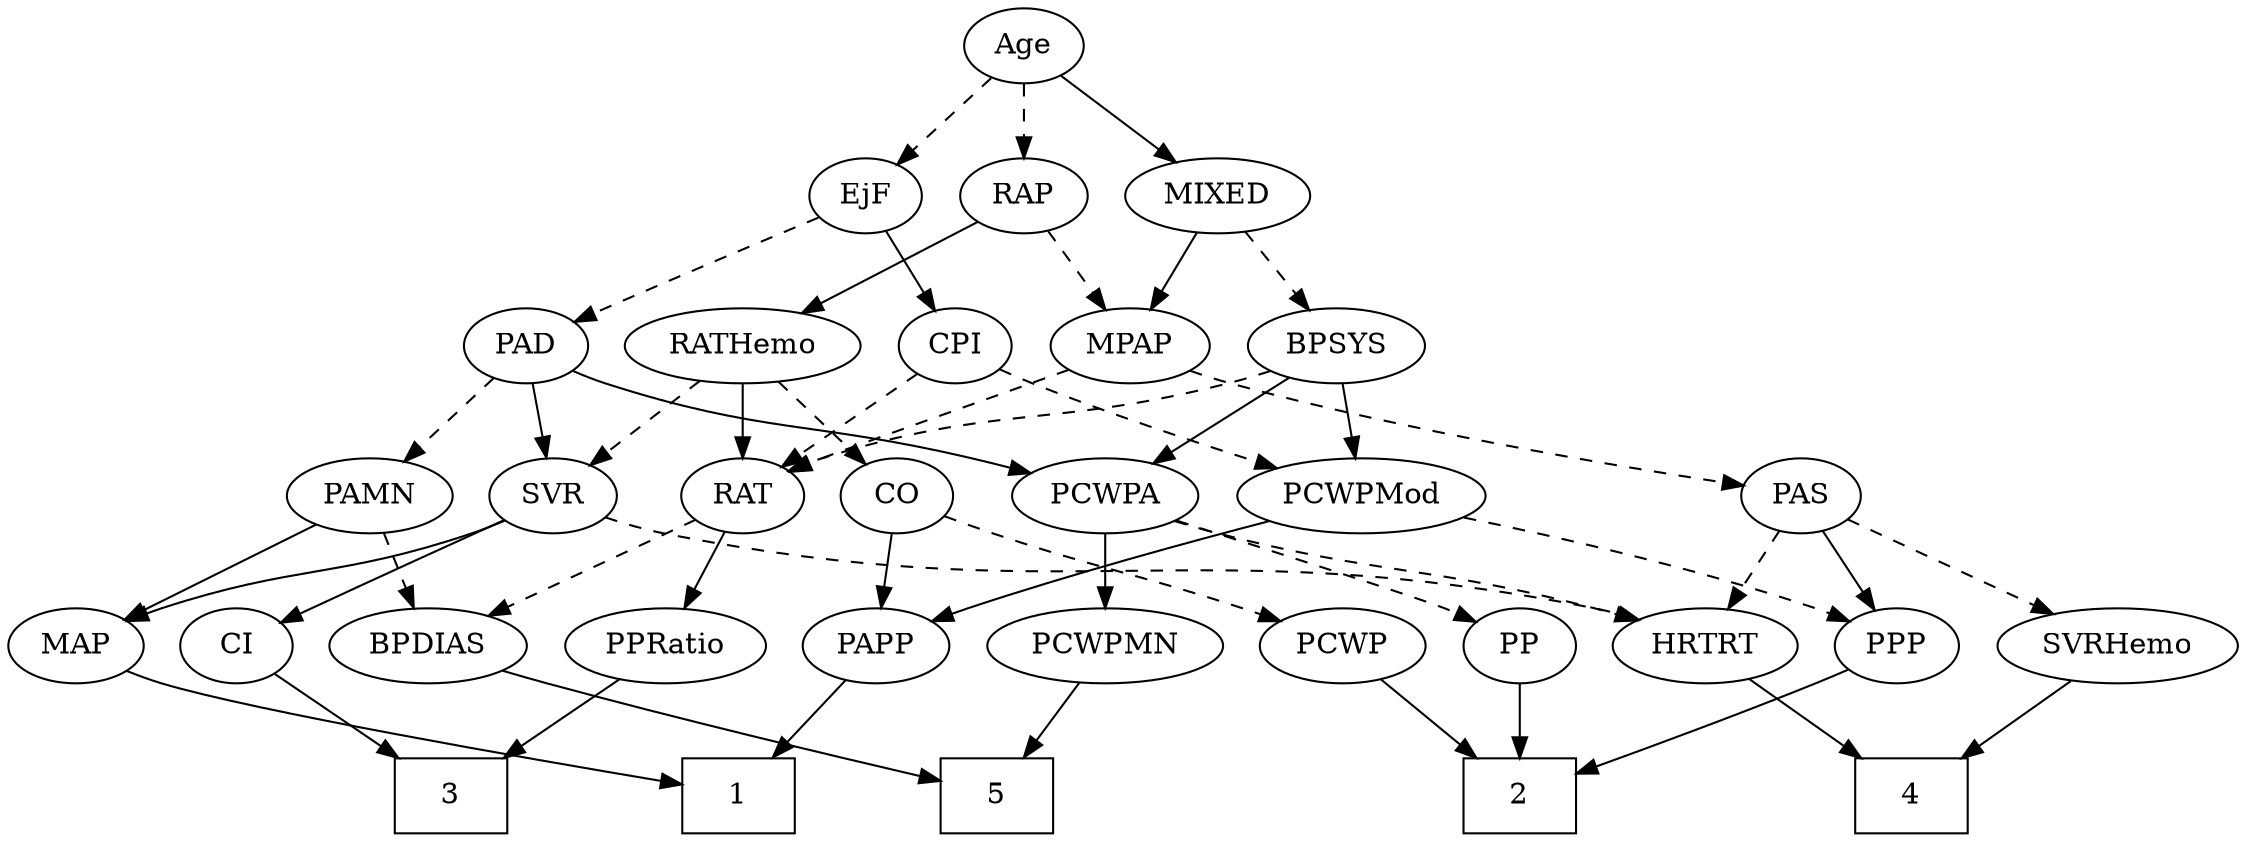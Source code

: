 strict digraph {
	graph [bb="0,0,980.59,396"];
	node [label="\N"];
	1	[height=0.5,
		pos="822.05,18",
		shape=box,
		width=0.75];
	2	[height=0.5,
		pos="315.05,18",
		shape=box,
		width=0.75];
	3	[height=0.5,
		pos="614.05,18",
		shape=box,
		width=0.75];
	4	[height=0.5,
		pos="104.05,18",
		shape=box,
		width=0.75];
	5	[height=0.5,
		pos="516.05,18",
		shape=box,
		width=0.75];
	Age	[height=0.5,
		pos="558.05,378",
		width=0.75];
	EjF	[height=0.5,
		pos="631.05,306",
		width=0.75];
	Age -> EjF	[pos="e,616.29,321.14 572.82,362.83 583.21,352.87 597.29,339.37 609,328.14",
		style=dashed];
	RAP	[height=0.5,
		pos="558.05,306",
		width=0.77632];
	Age -> RAP	[pos="e,558.05,324.1 558.05,359.7 558.05,351.98 558.05,342.71 558.05,334.11",
		style=dashed];
	MIXED	[height=0.5,
		pos="472.05,306",
		width=1.1193];
	Age -> MIXED	[pos="e,490.67,322.16 541.46,363.5 529.3,353.61 512.54,339.96 498.54,328.56",
		style=solid];
	PAD	[height=0.5,
		pos="782.05,234",
		width=0.79437];
	EjF -> PAD	[pos="e,759.46,245.47 652.68,294.97 678.18,283.15 720.77,263.4 750.08,249.82",
		style=dashed];
	CPI	[height=0.5,
		pos="592.05,234",
		width=0.75];
	EjF -> CPI	[pos="e,601.04,251.15 622,288.76 617.23,280.19 611.26,269.49 605.92,259.9",
		style=solid];
	MPAP	[height=0.5,
		pos="512.05,234",
		width=0.97491];
	RAP -> MPAP	[pos="e,522.76,251.31 547.61,289.12 541.92,280.47 534.77,269.58 528.36,259.83",
		style=dashed];
	RATHemo	[height=0.5,
		pos="686.05,234",
		width=1.3721];
	RAP -> RATHemo	[pos="e,659.77,249.37 578.61,293.75 598.08,283.11 627.69,266.91 650.9,254.22",
		style=solid];
	MIXED -> MPAP	[pos="e,502.63,251.47 481.53,288.41 486.31,280.04 492.21,269.71 497.55,260.37",
		style=solid];
	BPSYS	[height=0.5,
		pos="421.05,234",
		width=1.0471];
	MIXED -> BPSYS	[pos="e,432.81,251.15 460.22,288.76 453.84,280.02 445.85,269.05 438.76,259.31",
		style=dashed];
	PAS	[height=0.5,
		pos="201.05,162",
		width=0.75];
	MPAP -> PAS	[pos="e,227.18,166.65 485.77,222 480,219.82 473.87,217.69 468.05,216 386.94,192.47 288.97,175.97 237.2,168.14",
		style=dashed];
	RAT	[height=0.5,
		pos="606.05,162",
		width=0.75827];
	MPAP -> RAT	[pos="e,588.64,175.96 531.07,218.83 545.28,208.25 564.86,193.67 580.45,182.06",
		style=dashed];
	BPSYS -> RAT	[pos="e,584.89,173.43 450.12,222.45 456.05,220.3 462.24,218.07 468.05,216 513.32,199.82 525.59,198.29 570.05,180 571.87,179.25 573.73,\
178.46 575.6,177.64",
		style=dashed];
	PCWPMod	[height=0.5,
		pos="509.05,162",
		width=1.4443];
	BPSYS -> PCWPMod	[pos="e,489.19,178.8 439.71,218.15 451.74,208.58 467.61,195.96 481.13,185.21",
		style=solid];
	PCWPA	[height=0.5,
		pos="397.05,162",
		width=1.1555];
	BPSYS -> PCWPA	[pos="e,402.97,180.28 415.24,216.05 412.53,208.18 409.26,198.62 406.23,189.79",
		style=solid];
	PAMN	[height=0.5,
		pos="853.05,162",
		width=1.011];
	PAD -> PAMN	[pos="e,837.37,178.46 796.76,218.5 806.39,209 819.19,196.38 830.14,185.58",
		style=dashed];
	SVR	[height=0.5,
		pos="771.05,162",
		width=0.77632];
	PAD -> SVR	[pos="e,773.76,180.28 779.38,216.05 778.17,208.35 776.71,199.03 775.35,190.36",
		style=solid];
	PAD -> PCWPA	[pos="e,427.51,174.26 760.36,221.96 755.13,219.68 749.48,217.51 744.05,216 616.35,180.54 577.34,209.1 448.05,180 444.47,179.19 440.78,\
178.24 437.11,177.19",
		style=solid];
	CO	[height=0.5,
		pos="686.05,162",
		width=0.75];
	PCWP	[height=0.5,
		pos="395.05,90",
		width=0.97491];
	CO -> PCWP	[pos="e,421.29,102.09 663.94,151.5 657.03,148.79 649.3,146.02 642.05,144 553.79,119.37 527.3,132.63 439.05,108 436.4,107.26 433.69,106.43 \
430.99,105.53",
		style=dashed];
	PAPP	[height=0.5,
		pos="695.05,90",
		width=0.88464];
	CO -> PAPP	[pos="e,692.82,108.28 688.22,144.05 689.22,136.35 690.41,127.03 691.53,118.36",
		style=solid];
	SVRHemo	[height=0.5,
		pos="50.046,90",
		width=1.3902];
	PAS -> SVRHemo	[pos="e,79.42,104.62 179.41,150.97 155.82,140.03 117.59,122.31 88.789,108.96",
		style=dashed];
	PPP	[height=0.5,
		pos="243.05,90",
		width=0.75];
	PAS -> PPP	[pos="e,233.26,107.31 210.58,145.12 215.71,136.56 222.17,125.8 227.97,116.13",
		style=solid];
	HRTRT	[height=0.5,
		pos="158.05,90",
		width=1.1013];
	PAS -> HRTRT	[pos="e,168.36,107.8 191.29,145.12 186.11,136.68 179.61,126.1 173.74,116.55",
		style=dashed];
	BPDIAS	[height=0.5,
		pos="787.05,90",
		width=1.1735];
	PAMN -> BPDIAS	[pos="e,802.11,106.98 838.4,145.46 829.8,136.35 818.77,124.65 809.14,114.43",
		style=dashed];
	MAP	[height=0.5,
		pos="950.05,90",
		width=0.84854];
	PAMN -> MAP	[pos="e,931.43,104.43 872.67,146.83 887.15,136.39 907.03,122.04 923.01,110.51",
		style=solid];
	RATHemo -> CO	[pos="e,686.05,180.1 686.05,215.7 686.05,207.98 686.05,198.71 686.05,190.11",
		style=dashed];
	RATHemo -> RAT	[pos="e,621.96,176.93 667.89,217.12 656.55,207.19 641.82,194.3 629.58,183.6",
		style=solid];
	RATHemo -> SVR	[pos="e,754.42,176.7 705.33,217.12 717.58,207.03 733.54,193.88 746.67,183.07",
		style=dashed];
	CPI -> RAT	[pos="e,602.59,180.28 595.43,216.05 596.98,208.35 598.84,199.03 600.57,190.36",
		style=dashed];
	CPI -> PCWPMod	[pos="e,528.02,179.01 575.65,219.17 564.3,209.6 548.95,196.65 535.84,185.6",
		style=dashed];
	RAT -> BPDIAS	[pos="e,756.78,102.7 628.97,152.13 658.62,140.67 710.75,120.5 747.01,106.48",
		style=dashed];
	PPRatio	[height=0.5,
		pos="606.05,90",
		width=1.1013];
	RAT -> PPRatio	[pos="e,606.05,108.1 606.05,143.7 606.05,135.98 606.05,126.71 606.05,118.11",
		style=solid];
	SVR -> MAP	[pos="e,926.03,101.49 792.81,150.6 797.78,148.34 803.07,146.02 808.05,144 852.6,125.95 865.23,125.41 910.05,108 912.24,107.15 914.5,106.25 \
916.76,105.33",
		style=solid];
	CI	[height=0.5,
		pos="874.05,90",
		width=0.75];
	SVR -> CI	[pos="e,855.62,103.52 789.94,148.16 806.01,137.24 829.28,121.43 847.27,109.2",
		style=solid];
	SVR -> HRTRT	[pos="e,186.97,102.45 747.97,151.59 739.9,148.68 730.69,145.77 722.05,144 497.26,97.996 431.83,154 207.05,108 203.63,107.3 200.14,106.43 \
196.65,105.44",
		style=dashed];
	PCWPMod -> PPP	[pos="e,263.65,101.73 470.42,149.85 463.01,147.82 455.31,145.78 448.05,144 373.47,125.68 351.81,132.56 279.05,108 277.13,107.35 275.18,\
106.63 273.23,105.86",
		style=dashed];
	PCWPMod -> PAPP	[pos="e,670.59,101.64 544.35,148.78 574.04,138.36 617.53,122.77 655.05,108 657.1,107.19 659.21,106.35 661.33,105.48",
		style=solid];
	PCWPMN	[height=0.5,
		pos="498.05,90",
		width=1.3902];
	PCWPA -> PCWPMN	[pos="e,475.96,106.31 418.47,146.15 432.73,136.27 451.7,123.12 467.53,112.15",
		style=solid];
	PP	[height=0.5,
		pos="315.05,90",
		width=0.75];
	PCWPA -> PP	[pos="e,330.98,104.6 378.85,145.46 367.08,135.42 351.64,122.24 338.9,111.36",
		style=dashed];
	PCWPA -> HRTRT	[pos="e,188.27,101.81 362.19,151.97 323.93,141.9 260.81,124.81 207.05,108 204.09,107.08 201.04,106.09 197.99,105.08",
		style=dashed];
	PCWPMN -> 5	[pos="e,511.6,36.275 502.4,72.055 504.41,64.261 506.83,54.822 509.08,46.079",
		style=solid];
	SVRHemo -> 4	[pos="e,90.587,36.447 62.843,72.411 69.242,64.115 77.13,53.891 84.285,44.615",
		style=solid];
	BPDIAS -> 5	[pos="e,543.14,26.704 755.36,77.907 749,75.83 742.34,73.761 736.05,72 666.69,52.589 647.9,53.527 578.05,36 569.89,33.953 561.16,31.638 \
552.9,29.39",
		style=solid];
	MAP -> 1	[pos="e,849.22,33.86 928.33,77.125 909.15,66.635 880.79,51.127 858.19,38.768",
		style=solid];
	PP -> 2	[pos="e,315.05,36.104 315.05,71.697 315.05,63.983 315.05,54.712 315.05,46.112",
		style=solid];
	PPP -> 2	[pos="e,297.44,36.113 257.62,74.834 266.96,65.746 279.34,53.71 290.21,43.141",
		style=solid];
	PPRatio -> 3	[pos="e,612.09,36.104 608.02,71.697 608.9,63.983 609.96,54.712 610.95,46.112",
		style=solid];
	PCWP -> 2	[pos="e,334.52,36.04 378.08,74.155 367.62,65.003 353.97,53.061 342.05,42.631",
		style=solid];
	CI -> 3	[pos="e,641.11,23.515 853.42,78.357 848.46,76.055 843.13,73.781 838.05,72 773.83,49.52 695.97,33.501 651,25.29",
		style=solid];
	PAPP -> 1	[pos="e,794.88,33.974 717.17,76.807 736.16,66.341 763.89,51.056 786.07,38.832",
		style=solid];
	HRTRT -> 4	[pos="e,117.26,36.124 145.52,72.765 138.97,64.268 130.8,53.677 123.44,44.146",
		style=solid];
}
